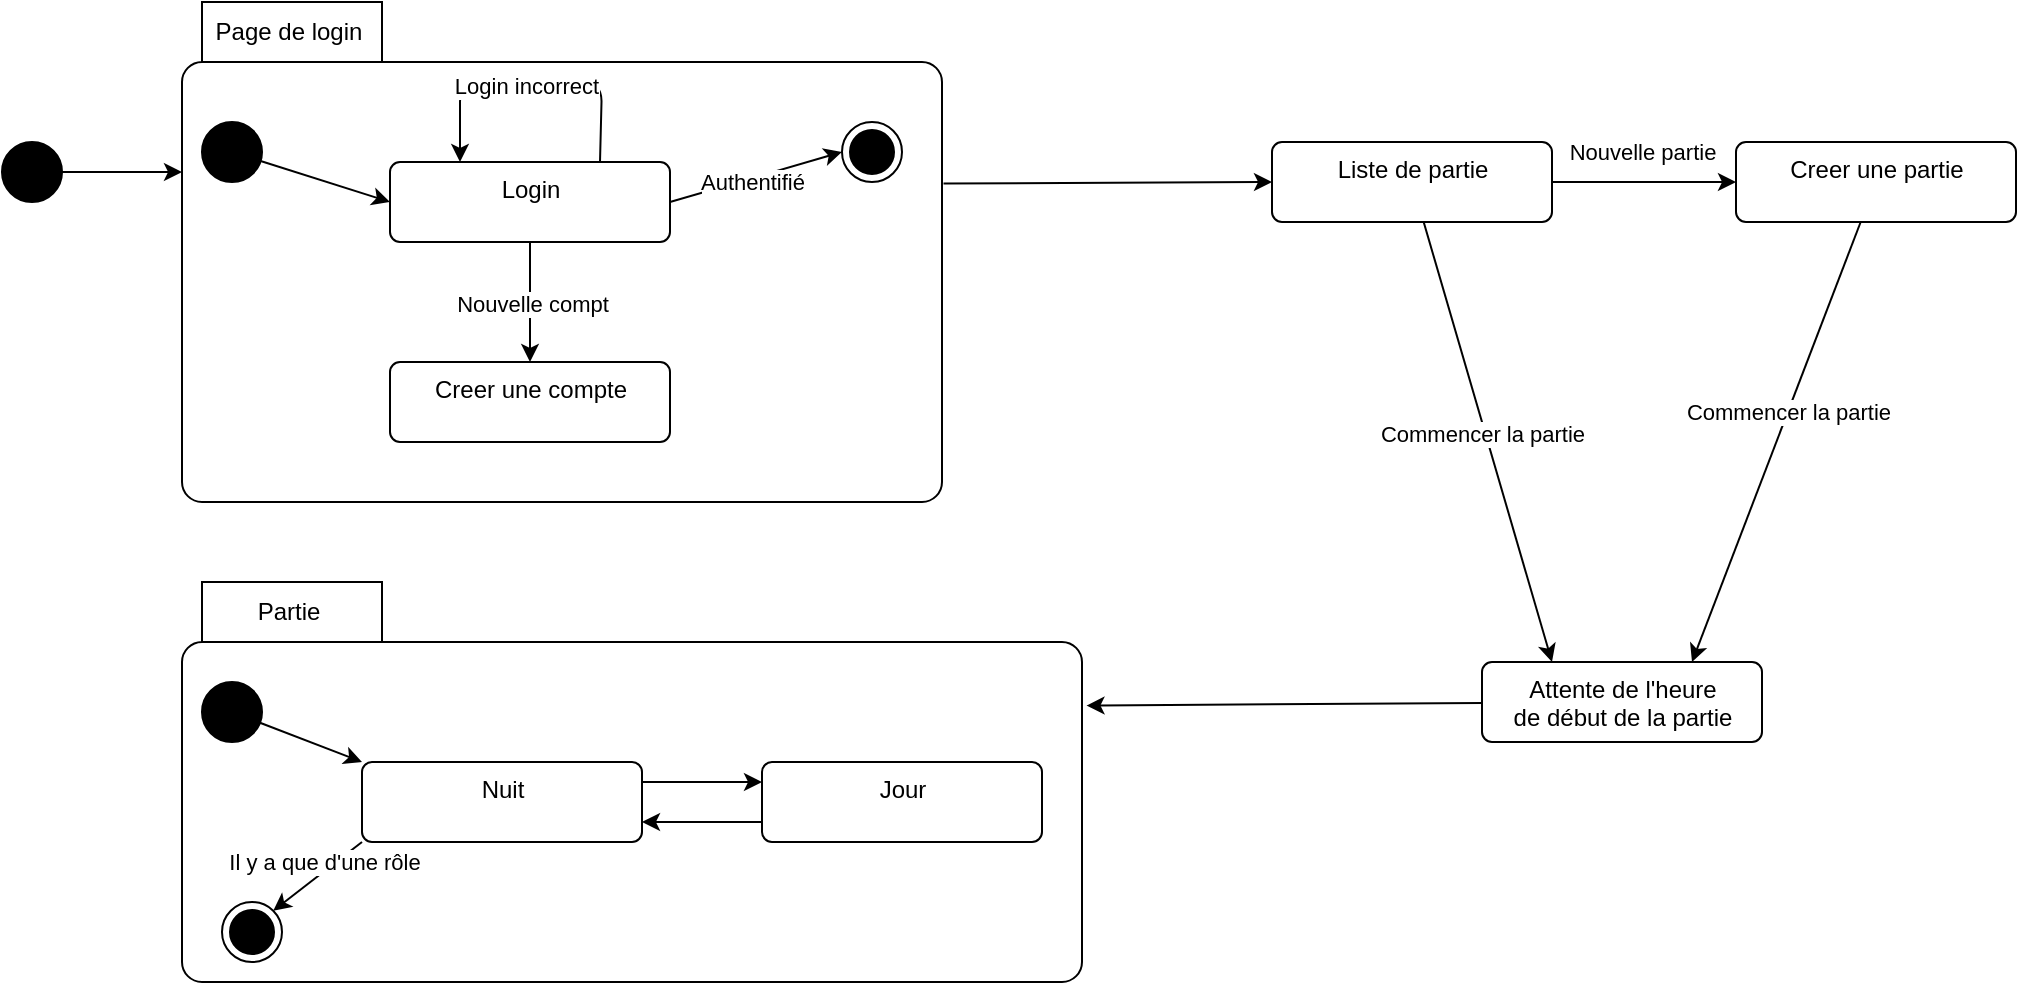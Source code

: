 <mxfile>
    <diagram id="ECEXfuEtr3nFxrRs7Ra9" name="Page-1">
        <mxGraphModel dx="477" dy="217" grid="1" gridSize="10" guides="1" tooltips="1" connect="1" arrows="1" fold="1" page="1" pageScale="1" pageWidth="827" pageHeight="1169" math="0" shadow="0">
            <root>
                <mxCell id="0"/>
                <mxCell id="1" parent="0"/>
                <mxCell id="96" style="edgeStyle=none;html=1;entryX=0;entryY=0;entryDx=0;entryDy=85;entryPerimeter=0;" edge="1" parent="1" source="18" target="38">
                    <mxGeometry relative="1" as="geometry"/>
                </mxCell>
                <mxCell id="18" value="" style="ellipse;fillColor=strokeColor;" vertex="1" parent="1">
                    <mxGeometry x="40" y="210" width="30" height="30" as="geometry"/>
                </mxCell>
                <mxCell id="57" style="edgeStyle=none;html=1;entryX=0;entryY=0.5;entryDx=0;entryDy=0;" edge="1" parent="1" source="53" target="55">
                    <mxGeometry relative="1" as="geometry"/>
                </mxCell>
                <mxCell id="60" value="Nouvelle partie" style="edgeLabel;html=1;align=center;verticalAlign=middle;resizable=0;points=[];" vertex="1" connectable="0" parent="57">
                    <mxGeometry x="-0.243" y="2" relative="1" as="geometry">
                        <mxPoint x="10" y="-13" as="offset"/>
                    </mxGeometry>
                </mxCell>
                <mxCell id="59" style="edgeStyle=none;html=1;entryX=0.25;entryY=0;entryDx=0;entryDy=0;" edge="1" parent="1" source="53" target="106">
                    <mxGeometry relative="1" as="geometry">
                        <mxPoint x="745.52" y="430.57" as="targetPoint"/>
                    </mxGeometry>
                </mxCell>
                <mxCell id="62" value="Commencer la partie" style="edgeLabel;html=1;align=center;verticalAlign=middle;resizable=0;points=[];" vertex="1" connectable="0" parent="59">
                    <mxGeometry x="-0.045" y="-2" relative="1" as="geometry">
                        <mxPoint as="offset"/>
                    </mxGeometry>
                </mxCell>
                <mxCell id="53" value="Liste de partie" style="html=1;align=center;verticalAlign=top;rounded=1;absoluteArcSize=1;arcSize=10;dashed=0;" vertex="1" parent="1">
                    <mxGeometry x="675" y="210" width="140" height="40" as="geometry"/>
                </mxCell>
                <mxCell id="54" value="" style="group" vertex="1" connectable="0" parent="1">
                    <mxGeometry x="130" y="140" width="380" height="250" as="geometry"/>
                </mxCell>
                <mxCell id="38" value="Page de login" style="shape=folder;align=center;verticalAlign=middle;fontStyle=0;tabWidth=100;tabHeight=30;tabPosition=left;html=1;boundedLbl=1;labelInHeader=1;rounded=1;absoluteArcSize=1;arcSize=10;" vertex="1" parent="54">
                    <mxGeometry width="380" height="250" as="geometry"/>
                </mxCell>
                <mxCell id="39" value="" style="ellipse;fillColor=strokeColor;" vertex="1" parent="54">
                    <mxGeometry x="10" y="60" width="30" height="30" as="geometry"/>
                </mxCell>
                <mxCell id="43" style="edgeStyle=none;html=1;exitX=0.75;exitY=0;exitDx=0;exitDy=0;entryX=0.25;entryY=0;entryDx=0;entryDy=0;" edge="1" parent="54" source="40" target="40">
                    <mxGeometry relative="1" as="geometry">
                        <Array as="points">
                            <mxPoint x="210" y="40"/>
                            <mxPoint x="139" y="40"/>
                        </Array>
                    </mxGeometry>
                </mxCell>
                <mxCell id="48" value="Login incorrect" style="edgeLabel;html=1;align=center;verticalAlign=middle;resizable=0;points=[];" vertex="1" connectable="0" parent="43">
                    <mxGeometry x="0.041" y="2" relative="1" as="geometry">
                        <mxPoint as="offset"/>
                    </mxGeometry>
                </mxCell>
                <mxCell id="40" value="Login" style="html=1;align=center;verticalAlign=top;rounded=1;absoluteArcSize=1;arcSize=10;dashed=0;" vertex="1" parent="54">
                    <mxGeometry x="104" y="80" width="140" height="40" as="geometry"/>
                </mxCell>
                <mxCell id="44" style="edgeStyle=none;html=1;entryX=0;entryY=0.5;entryDx=0;entryDy=0;" edge="1" parent="54" source="39" target="40">
                    <mxGeometry relative="1" as="geometry"/>
                </mxCell>
                <mxCell id="41" value="Creer une compte" style="html=1;align=center;verticalAlign=top;rounded=1;absoluteArcSize=1;arcSize=10;dashed=0;" vertex="1" parent="54">
                    <mxGeometry x="104" y="180" width="140" height="40" as="geometry"/>
                </mxCell>
                <mxCell id="42" style="edgeStyle=none;html=1;entryX=0.5;entryY=0;entryDx=0;entryDy=0;" edge="1" parent="54" source="40" target="41">
                    <mxGeometry relative="1" as="geometry"/>
                </mxCell>
                <mxCell id="49" value="Nouvelle compt" style="edgeLabel;html=1;align=center;verticalAlign=middle;resizable=0;points=[];" vertex="1" connectable="0" parent="42">
                    <mxGeometry x="0.026" y="1" relative="1" as="geometry">
                        <mxPoint as="offset"/>
                    </mxGeometry>
                </mxCell>
                <mxCell id="45" value="" style="ellipse;html=1;shape=endState;fillColor=strokeColor;" vertex="1" parent="54">
                    <mxGeometry x="330" y="60" width="30" height="30" as="geometry"/>
                </mxCell>
                <mxCell id="46" style="edgeStyle=none;html=1;entryX=0;entryY=0.5;entryDx=0;entryDy=0;exitX=1;exitY=0.5;exitDx=0;exitDy=0;" edge="1" parent="54" source="40" target="45">
                    <mxGeometry relative="1" as="geometry"/>
                </mxCell>
                <mxCell id="47" value="Authentifié" style="edgeLabel;html=1;align=center;verticalAlign=middle;resizable=0;points=[];" vertex="1" connectable="0" parent="46">
                    <mxGeometry x="-0.263" y="1" relative="1" as="geometry">
                        <mxPoint x="9" as="offset"/>
                    </mxGeometry>
                </mxCell>
                <mxCell id="58" style="edgeStyle=none;html=1;entryX=0.75;entryY=0;entryDx=0;entryDy=0;" edge="1" parent="1" source="55" target="106">
                    <mxGeometry relative="1" as="geometry">
                        <mxPoint x="977" y="460" as="targetPoint"/>
                    </mxGeometry>
                </mxCell>
                <mxCell id="61" value="Commencer la partie" style="edgeLabel;html=1;align=center;verticalAlign=middle;resizable=0;points=[];" vertex="1" connectable="0" parent="58">
                    <mxGeometry x="-0.142" relative="1" as="geometry">
                        <mxPoint as="offset"/>
                    </mxGeometry>
                </mxCell>
                <mxCell id="55" value="Creer une partie" style="html=1;align=center;verticalAlign=top;rounded=1;absoluteArcSize=1;arcSize=10;dashed=0;" vertex="1" parent="1">
                    <mxGeometry x="907" y="210" width="140" height="40" as="geometry"/>
                </mxCell>
                <mxCell id="56" style="edgeStyle=none;html=1;exitX=1.002;exitY=0.363;exitDx=0;exitDy=0;exitPerimeter=0;entryX=0;entryY=0.5;entryDx=0;entryDy=0;" edge="1" parent="1" source="38" target="53">
                    <mxGeometry relative="1" as="geometry"/>
                </mxCell>
                <mxCell id="97" value="Partie" style="shape=folder;align=center;verticalAlign=middle;fontStyle=0;tabWidth=100;tabHeight=30;tabPosition=left;html=1;boundedLbl=1;labelInHeader=1;rounded=1;absoluteArcSize=1;arcSize=10;" vertex="1" parent="1">
                    <mxGeometry x="130" y="430" width="450" height="200" as="geometry"/>
                </mxCell>
                <mxCell id="114" style="edgeStyle=none;html=1;exitX=0;exitY=0.75;exitDx=0;exitDy=0;entryX=1;entryY=0.75;entryDx=0;entryDy=0;" edge="1" parent="1" source="98" target="108">
                    <mxGeometry relative="1" as="geometry"/>
                </mxCell>
                <mxCell id="98" value="Jour" style="html=1;align=center;verticalAlign=top;rounded=1;absoluteArcSize=1;arcSize=10;dashed=0;" vertex="1" parent="1">
                    <mxGeometry x="420" y="520" width="140" height="40" as="geometry"/>
                </mxCell>
                <mxCell id="107" style="edgeStyle=none;html=1;entryX=1.005;entryY=0.309;entryDx=0;entryDy=0;entryPerimeter=0;" edge="1" parent="1" source="106" target="97">
                    <mxGeometry relative="1" as="geometry"/>
                </mxCell>
                <mxCell id="106" value="Attente de l'heure&lt;br style=&quot;padding: 0px; margin: 0px;&quot;&gt;de début de la partie" style="html=1;align=center;verticalAlign=top;rounded=1;absoluteArcSize=1;arcSize=10;dashed=0;" vertex="1" parent="1">
                    <mxGeometry x="780" y="470" width="140" height="40" as="geometry"/>
                </mxCell>
                <mxCell id="113" style="edgeStyle=none;html=1;exitX=1;exitY=0.25;exitDx=0;exitDy=0;entryX=0;entryY=0.25;entryDx=0;entryDy=0;" edge="1" parent="1" source="108" target="98">
                    <mxGeometry relative="1" as="geometry"/>
                </mxCell>
                <mxCell id="117" style="edgeStyle=none;html=1;entryX=1;entryY=0;entryDx=0;entryDy=0;exitX=0;exitY=1;exitDx=0;exitDy=0;" edge="1" parent="1" source="108" target="116">
                    <mxGeometry relative="1" as="geometry"/>
                </mxCell>
                <mxCell id="118" value="Il y a que d'une rôle" style="edgeLabel;html=1;align=center;verticalAlign=middle;resizable=0;points=[];" vertex="1" connectable="0" parent="117">
                    <mxGeometry x="-0.251" relative="1" as="geometry">
                        <mxPoint x="-3" y="-3" as="offset"/>
                    </mxGeometry>
                </mxCell>
                <mxCell id="108" value="Nuit" style="html=1;align=center;verticalAlign=top;rounded=1;absoluteArcSize=1;arcSize=10;dashed=0;" vertex="1" parent="1">
                    <mxGeometry x="220" y="520" width="140" height="40" as="geometry"/>
                </mxCell>
                <mxCell id="110" style="edgeStyle=none;html=1;entryX=0;entryY=0;entryDx=0;entryDy=0;" edge="1" parent="1" source="109" target="108">
                    <mxGeometry relative="1" as="geometry"/>
                </mxCell>
                <mxCell id="109" value="" style="ellipse;fillColor=strokeColor;" vertex="1" parent="1">
                    <mxGeometry x="140" y="480" width="30" height="30" as="geometry"/>
                </mxCell>
                <mxCell id="116" value="" style="ellipse;html=1;shape=endState;fillColor=strokeColor;" vertex="1" parent="1">
                    <mxGeometry x="150" y="590" width="30" height="30" as="geometry"/>
                </mxCell>
            </root>
        </mxGraphModel>
    </diagram>
</mxfile>